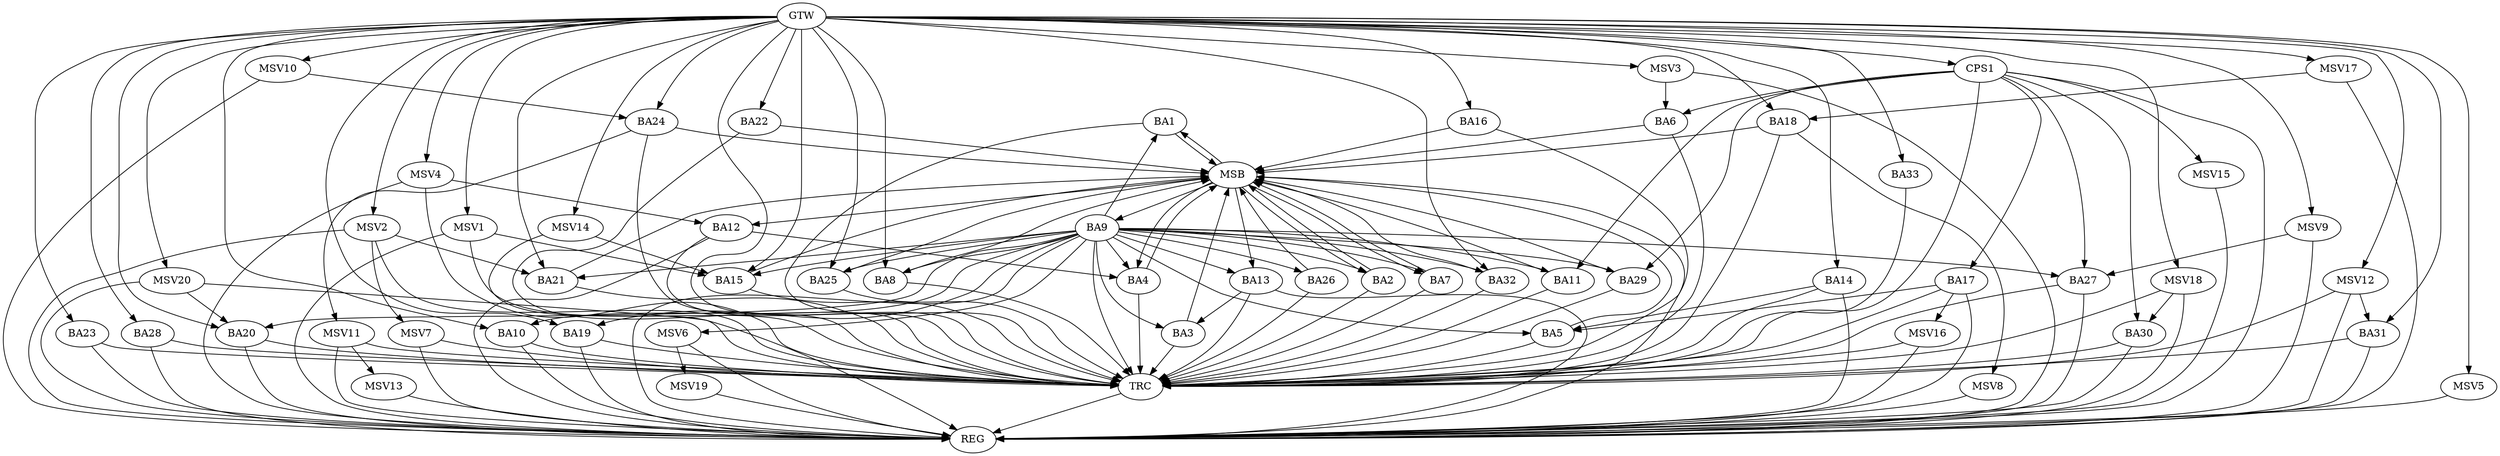 strict digraph G {
  BA1 [ label="BA1" ];
  BA2 [ label="BA2" ];
  BA3 [ label="BA3" ];
  BA4 [ label="BA4" ];
  BA5 [ label="BA5" ];
  BA6 [ label="BA6" ];
  BA7 [ label="BA7" ];
  BA8 [ label="BA8" ];
  BA9 [ label="BA9" ];
  BA10 [ label="BA10" ];
  BA11 [ label="BA11" ];
  BA12 [ label="BA12" ];
  BA13 [ label="BA13" ];
  BA14 [ label="BA14" ];
  BA15 [ label="BA15" ];
  BA16 [ label="BA16" ];
  BA17 [ label="BA17" ];
  BA18 [ label="BA18" ];
  BA19 [ label="BA19" ];
  BA20 [ label="BA20" ];
  BA21 [ label="BA21" ];
  BA22 [ label="BA22" ];
  BA23 [ label="BA23" ];
  BA24 [ label="BA24" ];
  BA25 [ label="BA25" ];
  BA26 [ label="BA26" ];
  BA27 [ label="BA27" ];
  BA28 [ label="BA28" ];
  BA29 [ label="BA29" ];
  BA30 [ label="BA30" ];
  BA31 [ label="BA31" ];
  BA32 [ label="BA32" ];
  BA33 [ label="BA33" ];
  CPS1 [ label="CPS1" ];
  GTW [ label="GTW" ];
  REG [ label="REG" ];
  MSB [ label="MSB" ];
  TRC [ label="TRC" ];
  MSV1 [ label="MSV1" ];
  MSV2 [ label="MSV2" ];
  MSV3 [ label="MSV3" ];
  MSV4 [ label="MSV4" ];
  MSV5 [ label="MSV5" ];
  MSV6 [ label="MSV6" ];
  MSV7 [ label="MSV7" ];
  MSV8 [ label="MSV8" ];
  MSV9 [ label="MSV9" ];
  MSV10 [ label="MSV10" ];
  MSV11 [ label="MSV11" ];
  MSV12 [ label="MSV12" ];
  MSV13 [ label="MSV13" ];
  MSV14 [ label="MSV14" ];
  MSV15 [ label="MSV15" ];
  MSV16 [ label="MSV16" ];
  MSV17 [ label="MSV17" ];
  MSV18 [ label="MSV18" ];
  MSV19 [ label="MSV19" ];
  MSV20 [ label="MSV20" ];
  BA9 -> BA3;
  BA12 -> BA4;
  BA13 -> BA3;
  BA14 -> BA5;
  BA17 -> BA5;
  CPS1 -> BA30;
  CPS1 -> BA11;
  CPS1 -> BA29;
  CPS1 -> BA6;
  CPS1 -> BA27;
  CPS1 -> BA17;
  GTW -> BA8;
  GTW -> BA10;
  GTW -> BA14;
  GTW -> BA15;
  GTW -> BA16;
  GTW -> BA18;
  GTW -> BA19;
  GTW -> BA20;
  GTW -> BA21;
  GTW -> BA22;
  GTW -> BA23;
  GTW -> BA24;
  GTW -> BA25;
  GTW -> BA28;
  GTW -> BA31;
  GTW -> BA32;
  GTW -> BA33;
  GTW -> CPS1;
  BA9 -> REG;
  BA10 -> REG;
  BA12 -> REG;
  BA13 -> REG;
  BA14 -> REG;
  BA17 -> REG;
  BA19 -> REG;
  BA20 -> REG;
  BA23 -> REG;
  BA27 -> REG;
  BA28 -> REG;
  BA30 -> REG;
  BA31 -> REG;
  CPS1 -> REG;
  BA1 -> MSB;
  MSB -> BA2;
  MSB -> REG;
  BA2 -> MSB;
  MSB -> BA1;
  BA3 -> MSB;
  BA4 -> MSB;
  BA5 -> MSB;
  BA6 -> MSB;
  BA7 -> MSB;
  MSB -> BA4;
  BA8 -> MSB;
  BA11 -> MSB;
  MSB -> BA7;
  BA15 -> MSB;
  BA16 -> MSB;
  MSB -> BA12;
  BA18 -> MSB;
  BA21 -> MSB;
  BA22 -> MSB;
  BA24 -> MSB;
  BA25 -> MSB;
  MSB -> BA13;
  BA26 -> MSB;
  BA29 -> MSB;
  BA32 -> MSB;
  MSB -> BA9;
  BA1 -> TRC;
  BA2 -> TRC;
  BA3 -> TRC;
  BA4 -> TRC;
  BA5 -> TRC;
  BA6 -> TRC;
  BA7 -> TRC;
  BA8 -> TRC;
  BA9 -> TRC;
  BA10 -> TRC;
  BA11 -> TRC;
  BA12 -> TRC;
  BA13 -> TRC;
  BA14 -> TRC;
  BA15 -> TRC;
  BA16 -> TRC;
  BA17 -> TRC;
  BA18 -> TRC;
  BA19 -> TRC;
  BA20 -> TRC;
  BA21 -> TRC;
  BA22 -> TRC;
  BA23 -> TRC;
  BA24 -> TRC;
  BA25 -> TRC;
  BA26 -> TRC;
  BA27 -> TRC;
  BA28 -> TRC;
  BA29 -> TRC;
  BA30 -> TRC;
  BA31 -> TRC;
  BA32 -> TRC;
  BA33 -> TRC;
  CPS1 -> TRC;
  GTW -> TRC;
  TRC -> REG;
  BA9 -> BA10;
  BA9 -> BA11;
  BA9 -> BA13;
  BA9 -> BA5;
  BA9 -> BA15;
  BA9 -> BA21;
  BA9 -> BA26;
  BA9 -> BA7;
  BA9 -> BA27;
  BA9 -> BA1;
  BA9 -> BA25;
  BA9 -> BA2;
  BA9 -> BA8;
  BA9 -> BA29;
  BA9 -> BA32;
  BA9 -> BA4;
  BA9 -> BA20;
  BA9 -> BA19;
  MSV1 -> BA15;
  GTW -> MSV1;
  MSV1 -> REG;
  MSV1 -> TRC;
  MSV2 -> BA21;
  GTW -> MSV2;
  MSV2 -> REG;
  MSV2 -> TRC;
  MSV3 -> BA6;
  GTW -> MSV3;
  MSV3 -> REG;
  MSV4 -> BA12;
  GTW -> MSV4;
  MSV4 -> REG;
  MSV4 -> TRC;
  GTW -> MSV5;
  MSV5 -> REG;
  BA9 -> MSV6;
  MSV6 -> REG;
  MSV2 -> MSV7;
  MSV7 -> REG;
  MSV7 -> TRC;
  BA18 -> MSV8;
  MSV8 -> REG;
  MSV9 -> BA27;
  GTW -> MSV9;
  MSV9 -> REG;
  MSV10 -> BA24;
  GTW -> MSV10;
  MSV10 -> REG;
  BA24 -> MSV11;
  MSV11 -> REG;
  MSV11 -> TRC;
  MSV12 -> BA31;
  GTW -> MSV12;
  MSV12 -> REG;
  MSV12 -> TRC;
  MSV11 -> MSV13;
  MSV13 -> REG;
  MSV14 -> BA15;
  GTW -> MSV14;
  MSV14 -> REG;
  CPS1 -> MSV15;
  MSV15 -> REG;
  BA17 -> MSV16;
  MSV16 -> REG;
  MSV16 -> TRC;
  MSV17 -> BA18;
  GTW -> MSV17;
  MSV17 -> REG;
  MSV18 -> BA30;
  GTW -> MSV18;
  MSV18 -> REG;
  MSV18 -> TRC;
  MSV6 -> MSV19;
  MSV19 -> REG;
  MSV20 -> BA20;
  GTW -> MSV20;
  MSV20 -> REG;
  MSV20 -> TRC;
}

